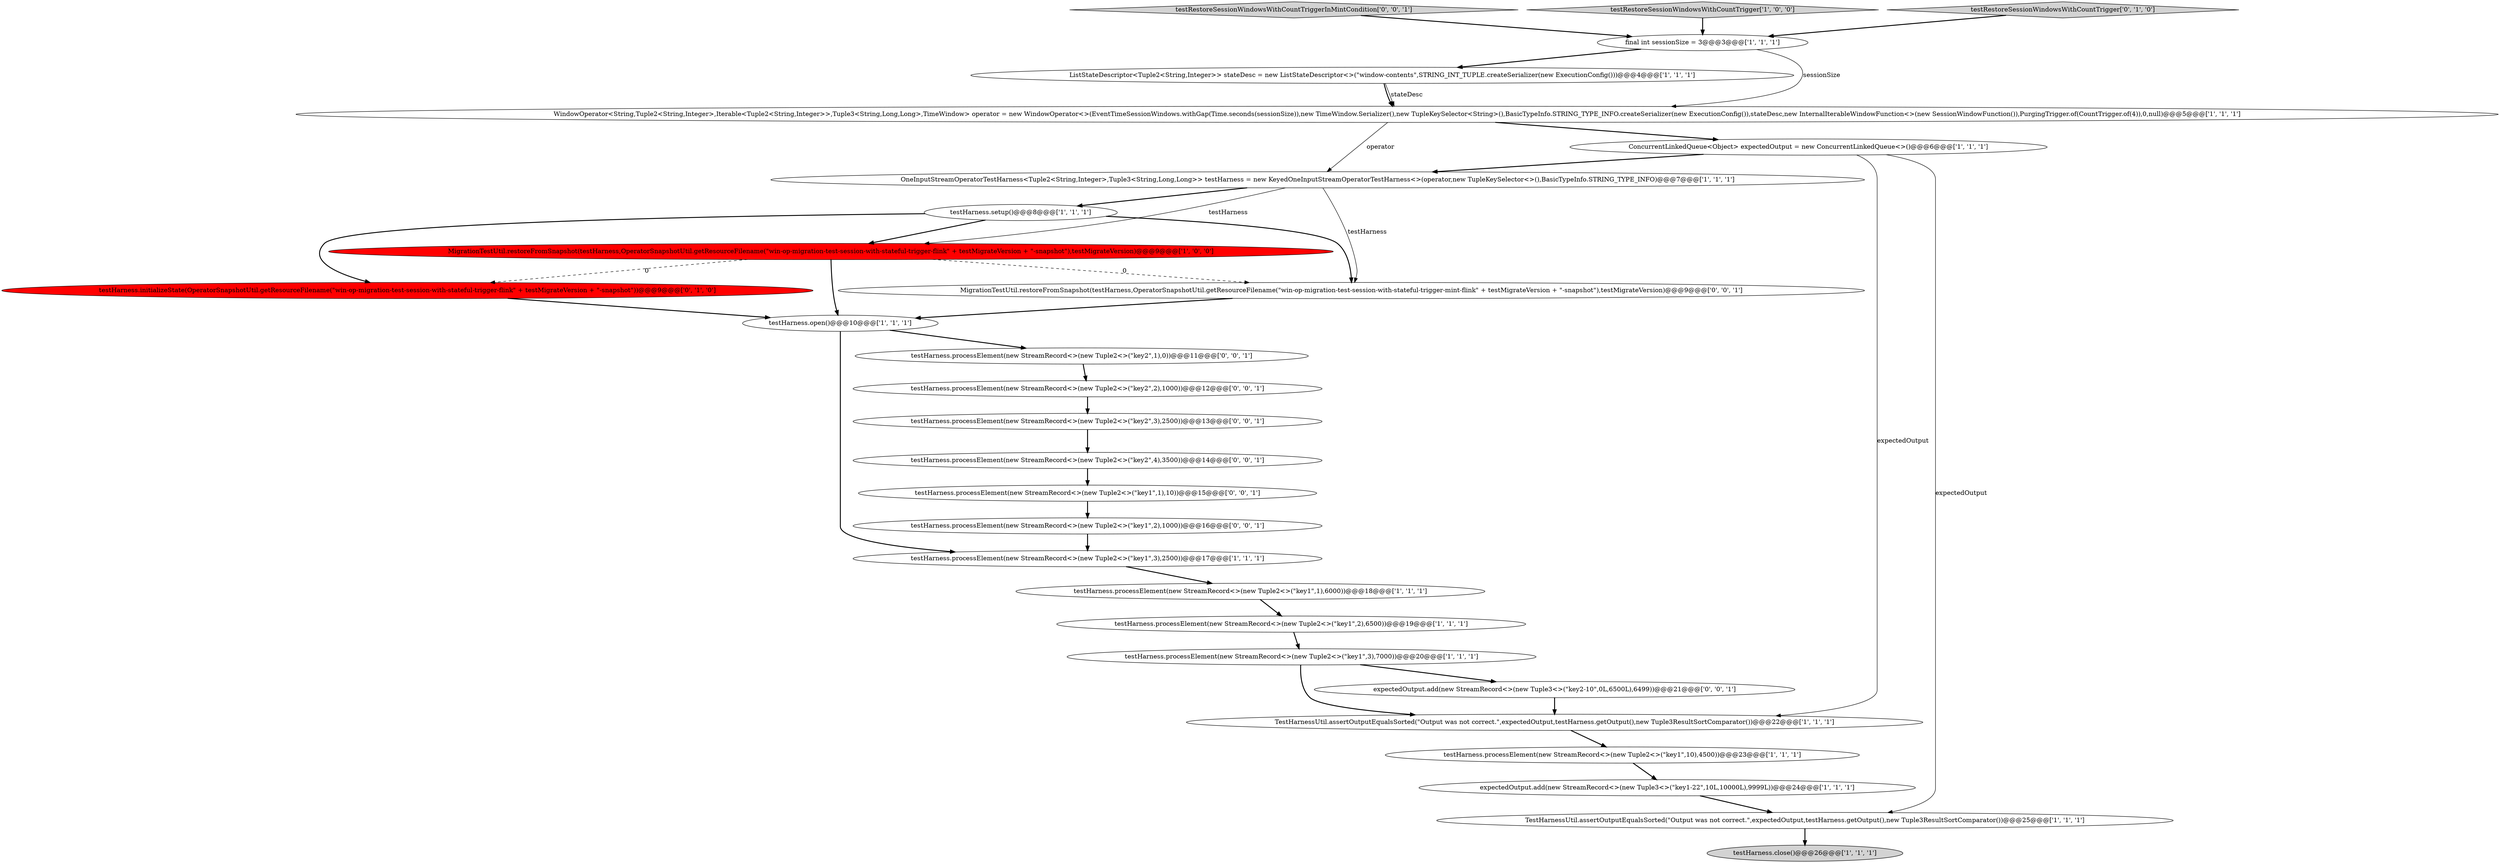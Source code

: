digraph {
22 [style = filled, label = "testRestoreSessionWindowsWithCountTriggerInMintCondition['0', '0', '1']", fillcolor = lightgray, shape = diamond image = "AAA0AAABBB3BBB"];
6 [style = filled, label = "testHarness.processElement(new StreamRecord<>(new Tuple2<>(\"key1\",2),6500))@@@19@@@['1', '1', '1']", fillcolor = white, shape = ellipse image = "AAA0AAABBB1BBB"];
16 [style = filled, label = "testHarness.processElement(new StreamRecord<>(new Tuple2<>(\"key1\",1),6000))@@@18@@@['1', '1', '1']", fillcolor = white, shape = ellipse image = "AAA0AAABBB1BBB"];
4 [style = filled, label = "TestHarnessUtil.assertOutputEqualsSorted(\"Output was not correct.\",expectedOutput,testHarness.getOutput(),new Tuple3ResultSortComparator())@@@22@@@['1', '1', '1']", fillcolor = white, shape = ellipse image = "AAA0AAABBB1BBB"];
19 [style = filled, label = "testHarness.initializeState(OperatorSnapshotUtil.getResourceFilename(\"win-op-migration-test-session-with-stateful-trigger-flink\" + testMigrateVersion + \"-snapshot\"))@@@9@@@['0', '1', '0']", fillcolor = red, shape = ellipse image = "AAA1AAABBB2BBB"];
7 [style = filled, label = "testRestoreSessionWindowsWithCountTrigger['1', '0', '0']", fillcolor = lightgray, shape = diamond image = "AAA0AAABBB1BBB"];
23 [style = filled, label = "testHarness.processElement(new StreamRecord<>(new Tuple2<>(\"key1\",2),1000))@@@16@@@['0', '0', '1']", fillcolor = white, shape = ellipse image = "AAA0AAABBB3BBB"];
28 [style = filled, label = "testHarness.processElement(new StreamRecord<>(new Tuple2<>(\"key1\",1),10))@@@15@@@['0', '0', '1']", fillcolor = white, shape = ellipse image = "AAA0AAABBB3BBB"];
11 [style = filled, label = "testHarness.processElement(new StreamRecord<>(new Tuple2<>(\"key1\",10),4500))@@@23@@@['1', '1', '1']", fillcolor = white, shape = ellipse image = "AAA0AAABBB1BBB"];
17 [style = filled, label = "ListStateDescriptor<Tuple2<String,Integer>> stateDesc = new ListStateDescriptor<>(\"window-contents\",STRING_INT_TUPLE.createSerializer(new ExecutionConfig()))@@@4@@@['1', '1', '1']", fillcolor = white, shape = ellipse image = "AAA0AAABBB1BBB"];
1 [style = filled, label = "ConcurrentLinkedQueue<Object> expectedOutput = new ConcurrentLinkedQueue<>()@@@6@@@['1', '1', '1']", fillcolor = white, shape = ellipse image = "AAA0AAABBB1BBB"];
13 [style = filled, label = "testHarness.processElement(new StreamRecord<>(new Tuple2<>(\"key1\",3),2500))@@@17@@@['1', '1', '1']", fillcolor = white, shape = ellipse image = "AAA0AAABBB1BBB"];
2 [style = filled, label = "testHarness.setup()@@@8@@@['1', '1', '1']", fillcolor = white, shape = ellipse image = "AAA0AAABBB1BBB"];
5 [style = filled, label = "MigrationTestUtil.restoreFromSnapshot(testHarness,OperatorSnapshotUtil.getResourceFilename(\"win-op-migration-test-session-with-stateful-trigger-flink\" + testMigrateVersion + \"-snapshot\"),testMigrateVersion)@@@9@@@['1', '0', '0']", fillcolor = red, shape = ellipse image = "AAA1AAABBB1BBB"];
10 [style = filled, label = "final int sessionSize = 3@@@3@@@['1', '1', '1']", fillcolor = white, shape = ellipse image = "AAA0AAABBB1BBB"];
8 [style = filled, label = "expectedOutput.add(new StreamRecord<>(new Tuple3<>(\"key1-22\",10L,10000L),9999L))@@@24@@@['1', '1', '1']", fillcolor = white, shape = ellipse image = "AAA0AAABBB1BBB"];
24 [style = filled, label = "testHarness.processElement(new StreamRecord<>(new Tuple2<>(\"key2\",3),2500))@@@13@@@['0', '0', '1']", fillcolor = white, shape = ellipse image = "AAA0AAABBB3BBB"];
20 [style = filled, label = "expectedOutput.add(new StreamRecord<>(new Tuple3<>(\"key2-10\",0L,6500L),6499))@@@21@@@['0', '0', '1']", fillcolor = white, shape = ellipse image = "AAA0AAABBB3BBB"];
0 [style = filled, label = "OneInputStreamOperatorTestHarness<Tuple2<String,Integer>,Tuple3<String,Long,Long>> testHarness = new KeyedOneInputStreamOperatorTestHarness<>(operator,new TupleKeySelector<>(),BasicTypeInfo.STRING_TYPE_INFO)@@@7@@@['1', '1', '1']", fillcolor = white, shape = ellipse image = "AAA0AAABBB1BBB"];
12 [style = filled, label = "testHarness.close()@@@26@@@['1', '1', '1']", fillcolor = lightgray, shape = ellipse image = "AAA0AAABBB1BBB"];
3 [style = filled, label = "TestHarnessUtil.assertOutputEqualsSorted(\"Output was not correct.\",expectedOutput,testHarness.getOutput(),new Tuple3ResultSortComparator())@@@25@@@['1', '1', '1']", fillcolor = white, shape = ellipse image = "AAA0AAABBB1BBB"];
14 [style = filled, label = "WindowOperator<String,Tuple2<String,Integer>,Iterable<Tuple2<String,Integer>>,Tuple3<String,Long,Long>,TimeWindow> operator = new WindowOperator<>(EventTimeSessionWindows.withGap(Time.seconds(sessionSize)),new TimeWindow.Serializer(),new TupleKeySelector<String>(),BasicTypeInfo.STRING_TYPE_INFO.createSerializer(new ExecutionConfig()),stateDesc,new InternalIterableWindowFunction<>(new SessionWindowFunction()),PurgingTrigger.of(CountTrigger.of(4)),0,null)@@@5@@@['1', '1', '1']", fillcolor = white, shape = ellipse image = "AAA0AAABBB1BBB"];
15 [style = filled, label = "testHarness.processElement(new StreamRecord<>(new Tuple2<>(\"key1\",3),7000))@@@20@@@['1', '1', '1']", fillcolor = white, shape = ellipse image = "AAA0AAABBB1BBB"];
25 [style = filled, label = "MigrationTestUtil.restoreFromSnapshot(testHarness,OperatorSnapshotUtil.getResourceFilename(\"win-op-migration-test-session-with-stateful-trigger-mint-flink\" + testMigrateVersion + \"-snapshot\"),testMigrateVersion)@@@9@@@['0', '0', '1']", fillcolor = white, shape = ellipse image = "AAA0AAABBB3BBB"];
26 [style = filled, label = "testHarness.processElement(new StreamRecord<>(new Tuple2<>(\"key2\",1),0))@@@11@@@['0', '0', '1']", fillcolor = white, shape = ellipse image = "AAA0AAABBB3BBB"];
18 [style = filled, label = "testRestoreSessionWindowsWithCountTrigger['0', '1', '0']", fillcolor = lightgray, shape = diamond image = "AAA0AAABBB2BBB"];
27 [style = filled, label = "testHarness.processElement(new StreamRecord<>(new Tuple2<>(\"key2\",2),1000))@@@12@@@['0', '0', '1']", fillcolor = white, shape = ellipse image = "AAA0AAABBB3BBB"];
9 [style = filled, label = "testHarness.open()@@@10@@@['1', '1', '1']", fillcolor = white, shape = ellipse image = "AAA0AAABBB1BBB"];
21 [style = filled, label = "testHarness.processElement(new StreamRecord<>(new Tuple2<>(\"key2\",4),3500))@@@14@@@['0', '0', '1']", fillcolor = white, shape = ellipse image = "AAA0AAABBB3BBB"];
2->19 [style = bold, label=""];
5->9 [style = bold, label=""];
7->10 [style = bold, label=""];
16->6 [style = bold, label=""];
0->2 [style = bold, label=""];
8->3 [style = bold, label=""];
25->9 [style = bold, label=""];
14->0 [style = solid, label="operator"];
1->3 [style = solid, label="expectedOutput"];
10->17 [style = bold, label=""];
5->25 [style = dashed, label="0"];
1->0 [style = bold, label=""];
3->12 [style = bold, label=""];
0->5 [style = solid, label="testHarness"];
13->16 [style = bold, label=""];
6->15 [style = bold, label=""];
14->1 [style = bold, label=""];
21->28 [style = bold, label=""];
20->4 [style = bold, label=""];
9->26 [style = bold, label=""];
26->27 [style = bold, label=""];
0->25 [style = solid, label="testHarness"];
18->10 [style = bold, label=""];
19->9 [style = bold, label=""];
24->21 [style = bold, label=""];
17->14 [style = bold, label=""];
28->23 [style = bold, label=""];
23->13 [style = bold, label=""];
15->20 [style = bold, label=""];
15->4 [style = bold, label=""];
22->10 [style = bold, label=""];
1->4 [style = solid, label="expectedOutput"];
11->8 [style = bold, label=""];
10->14 [style = solid, label="sessionSize"];
27->24 [style = bold, label=""];
4->11 [style = bold, label=""];
2->25 [style = bold, label=""];
5->19 [style = dashed, label="0"];
17->14 [style = solid, label="stateDesc"];
2->5 [style = bold, label=""];
9->13 [style = bold, label=""];
}
